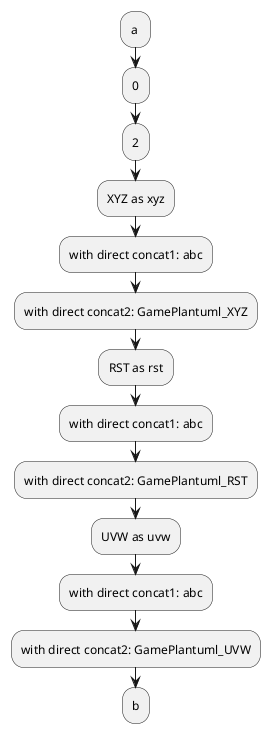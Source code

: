 {
  "sha1": "80itge1lvozwlbtvatsa07p75ympvik",
  "insertion": {
    "when": "2024-05-30T20:48:21.318Z",
    "url": "https://forum.plantuml.net/10884/data-structures-json?show=11125#c11125",
    "user": "plantuml@gmail.com"
  }
}
@startuml
!$partlen=2
!$data={"partlen": "2", "game": "GamePlantuml", "participants" :[
{"name": "XYZ" ,"as": "xyz"},
{"name": "RST" ,"as": "rst"},
{"name": "UVW" ,"as": "uvw"}
]
}
!$partlen=$data.partlen
!$i=0
   
:a ;
:$i;
:$partlen;
!foreach $part in $data.participants
  :$part.name as $part.as;
  :with direct concat1: %string("a" + "b" + "c");
  :with direct concat2: %string($data.game + "_" + $part.name);
!endfor
:b;
@enduml
